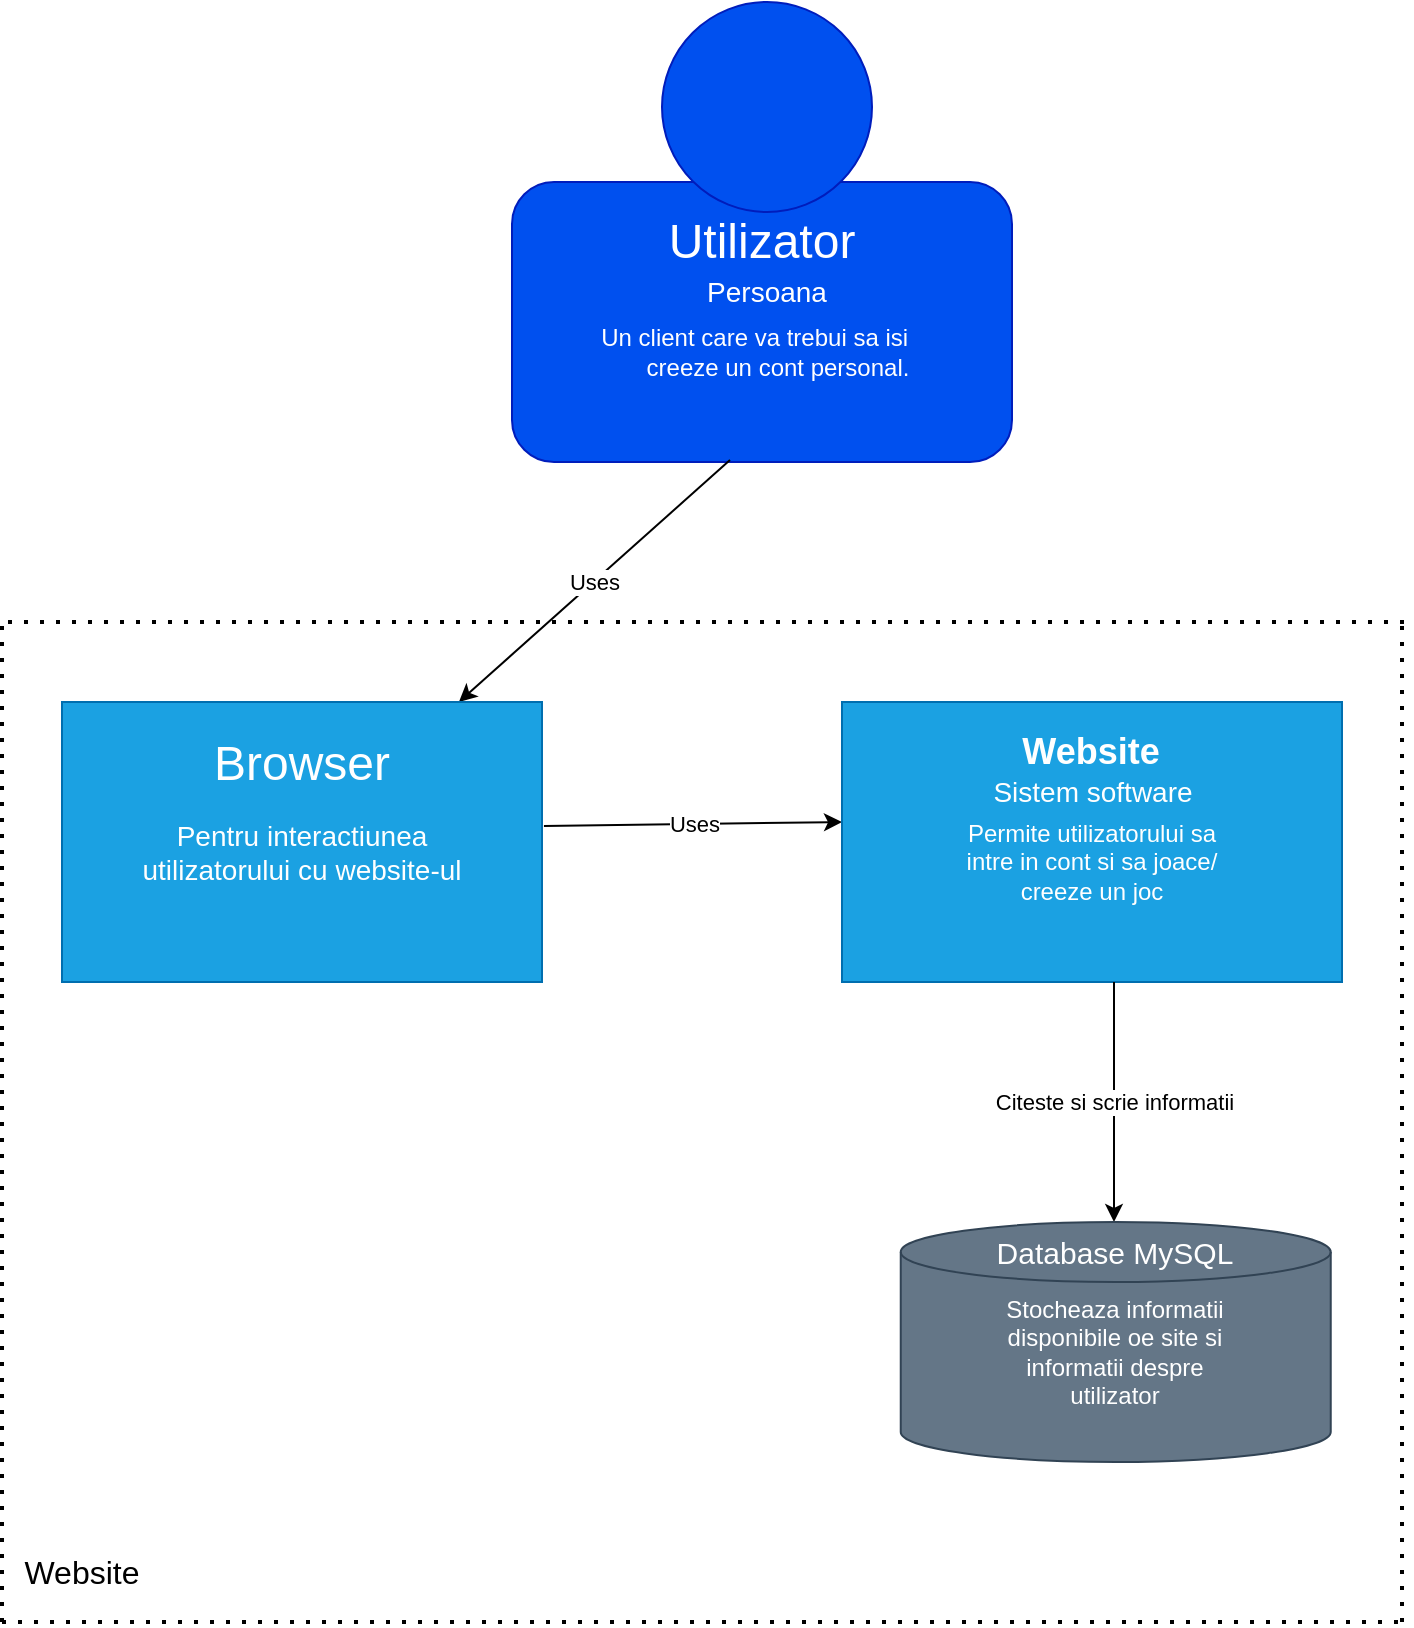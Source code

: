 <mxfile version="21.5.0" type="google">
  <diagram name="Page-1" id="d0AC3dYzAiTQ7TLsGZpV">
    <mxGraphModel grid="1" page="1" gridSize="10" guides="1" tooltips="1" connect="1" arrows="1" fold="1" pageScale="1" pageWidth="827" pageHeight="1169" math="0" shadow="0">
      <root>
        <mxCell id="0" />
        <mxCell id="1" parent="0" />
        <mxCell id="NwPOSqZmB79cVId4hyT0-1" value="" style="rounded=1;whiteSpace=wrap;html=1;fillColor=#0050ef;fontColor=#ffffff;strokeColor=#001DBC;" vertex="1" parent="1">
          <mxGeometry x="315" y="80" width="250" height="140" as="geometry" />
        </mxCell>
        <mxCell id="NwPOSqZmB79cVId4hyT0-2" value="" style="ellipse;whiteSpace=wrap;html=1;aspect=fixed;fillColor=#0050ef;fontColor=#ffffff;strokeColor=#001DBC;" vertex="1" parent="1">
          <mxGeometry x="390" y="-10" width="105" height="105" as="geometry" />
        </mxCell>
        <mxCell id="NwPOSqZmB79cVId4hyT0-3" value="&lt;font color=&quot;#ffffff&quot;&gt;&amp;nbsp;Un client care va trebui sa isi&amp;nbsp; &amp;nbsp; &amp;nbsp; &amp;nbsp; &amp;nbsp;creeze un cont personal.&lt;/font&gt;" style="text;html=1;strokeColor=none;fillColor=none;align=center;verticalAlign=middle;whiteSpace=wrap;rounded=0;" vertex="1" parent="1">
          <mxGeometry x="352.5" y="150" width="180" height="30" as="geometry" />
        </mxCell>
        <mxCell id="NwPOSqZmB79cVId4hyT0-4" value="&lt;font color=&quot;#ffffff&quot; style=&quot;font-size: 14px;&quot;&gt;Persoana&lt;/font&gt;" style="text;html=1;strokeColor=none;fillColor=none;align=center;verticalAlign=middle;whiteSpace=wrap;rounded=0;" vertex="1" parent="1">
          <mxGeometry x="410" y="120" width="65" height="30" as="geometry" />
        </mxCell>
        <mxCell id="NwPOSqZmB79cVId4hyT0-5" value="&lt;font color=&quot;#ffffff&quot; style=&quot;font-size: 24px;&quot;&gt;Utilizator&lt;/font&gt;" style="text;html=1;strokeColor=none;fillColor=none;align=center;verticalAlign=middle;whiteSpace=wrap;rounded=0;" vertex="1" parent="1">
          <mxGeometry x="410" y="95" width="60" height="30" as="geometry" />
        </mxCell>
        <mxCell id="NwPOSqZmB79cVId4hyT0-6" value="" style="endArrow=classic;html=1;rounded=0;exitX=0.436;exitY=0.993;exitDx=0;exitDy=0;exitPerimeter=0;" edge="1" parent="1" source="NwPOSqZmB79cVId4hyT0-1" target="NwPOSqZmB79cVId4hyT0-8">
          <mxGeometry relative="1" as="geometry">
            <mxPoint x="425" y="310" as="sourcePoint" />
            <mxPoint x="260" y="390" as="targetPoint" />
          </mxGeometry>
        </mxCell>
        <mxCell id="NwPOSqZmB79cVId4hyT0-7" value="Uses&lt;br&gt;" style="edgeLabel;resizable=0;html=1;align=center;verticalAlign=middle;" connectable="0" vertex="1" parent="NwPOSqZmB79cVId4hyT0-6">
          <mxGeometry relative="1" as="geometry" />
        </mxCell>
        <mxCell id="NwPOSqZmB79cVId4hyT0-8" value="" style="rounded=0;whiteSpace=wrap;html=1;fillColor=#1ba1e2;strokeColor=#006EAF;fontColor=#ffffff;" vertex="1" parent="1">
          <mxGeometry x="90" y="340" width="240" height="140" as="geometry" />
        </mxCell>
        <mxCell id="NwPOSqZmB79cVId4hyT0-9" value="&lt;font style=&quot;font-size: 24px;&quot; color=&quot;#ffffff&quot;&gt;Browser&lt;br&gt;&lt;br&gt;&lt;/font&gt;" style="text;html=1;strokeColor=none;fillColor=none;align=center;verticalAlign=middle;whiteSpace=wrap;rounded=0;" vertex="1" parent="1">
          <mxGeometry x="180" y="370" width="60" height="30" as="geometry" />
        </mxCell>
        <mxCell id="NwPOSqZmB79cVId4hyT0-13" value="&lt;font style=&quot;font-size: 14px;&quot; color=&quot;#ffffff&quot;&gt;Pentru interactiunea utilizatorului cu website-ul&lt;/font&gt;" style="text;html=1;strokeColor=none;fillColor=none;align=center;verticalAlign=middle;whiteSpace=wrap;rounded=0;" vertex="1" parent="1">
          <mxGeometry x="110" y="400" width="200" height="30" as="geometry" />
        </mxCell>
        <mxCell id="NwPOSqZmB79cVId4hyT0-14" value="" style="endArrow=classic;html=1;rounded=0;exitX=1.004;exitY=0.443;exitDx=0;exitDy=0;exitPerimeter=0;" edge="1" parent="1" source="NwPOSqZmB79cVId4hyT0-8">
          <mxGeometry relative="1" as="geometry">
            <mxPoint x="546" y="349.5" as="sourcePoint" />
            <mxPoint x="480" y="400" as="targetPoint" />
          </mxGeometry>
        </mxCell>
        <mxCell id="NwPOSqZmB79cVId4hyT0-15" value="Uses&lt;br&gt;" style="edgeLabel;resizable=0;html=1;align=center;verticalAlign=middle;" connectable="0" vertex="1" parent="NwPOSqZmB79cVId4hyT0-14">
          <mxGeometry relative="1" as="geometry" />
        </mxCell>
        <mxCell id="NwPOSqZmB79cVId4hyT0-16" value="" style="rounded=0;whiteSpace=wrap;html=1;fillColor=#1ba1e2;fontColor=#ffffff;strokeColor=#006EAF;" vertex="1" parent="1">
          <mxGeometry x="480" y="340" width="250" height="140" as="geometry" />
        </mxCell>
        <mxCell id="NwPOSqZmB79cVId4hyT0-18" value="&lt;font color=&quot;#ffffff&quot;&gt;Permite utilizatorului sa intre in cont si sa joace/ creeze un joc&lt;/font&gt;" style="text;html=1;strokeColor=none;fillColor=none;align=center;verticalAlign=middle;whiteSpace=wrap;rounded=0;" vertex="1" parent="1">
          <mxGeometry x="535" y="400" width="140" height="40" as="geometry" />
        </mxCell>
        <mxCell id="NwPOSqZmB79cVId4hyT0-19" value="&lt;font color=&quot;#ffffff&quot; style=&quot;font-size: 14px;&quot;&gt;Sistem software&lt;/font&gt;" style="text;html=1;strokeColor=none;fillColor=none;align=center;verticalAlign=middle;whiteSpace=wrap;rounded=0;" vertex="1" parent="1">
          <mxGeometry x="546.5" y="370" width="117" height="30" as="geometry" />
        </mxCell>
        <mxCell id="NwPOSqZmB79cVId4hyT0-20" value="&lt;h1 style=&quot;border-color: var(--border-color); text-align: left;&quot;&gt;&lt;font color=&quot;#ffffff&quot; style=&quot;border-color: var(--border-color); font-size: 18px;&quot;&gt;&lt;span style=&quot;white-space: pre;&quot;&gt;&amp;nbsp;&amp;nbsp;&amp;nbsp;&amp;nbsp;&lt;/span&gt;Website&lt;/font&gt;&lt;/h1&gt;&lt;h1 style=&quot;border-color: var(--border-color); text-align: left;&quot;&gt;&lt;br&gt;&lt;/h1&gt;" style="text;html=1;strokeColor=none;fillColor=none;align=center;verticalAlign=middle;whiteSpace=wrap;rounded=0;" vertex="1" parent="1">
          <mxGeometry x="510" y="335" width="169" height="100" as="geometry" />
        </mxCell>
        <mxCell id="NwPOSqZmB79cVId4hyT0-21" value="" style="endArrow=classic;html=1;rounded=0;exitX=0.436;exitY=0.993;exitDx=0;exitDy=0;exitPerimeter=0;" edge="1" parent="1">
          <mxGeometry relative="1" as="geometry">
            <mxPoint x="616" y="480" as="sourcePoint" />
            <mxPoint x="616" y="600" as="targetPoint" />
          </mxGeometry>
        </mxCell>
        <mxCell id="NwPOSqZmB79cVId4hyT0-22" value="Citeste si scrie informatii&lt;br&gt;" style="edgeLabel;resizable=0;html=1;align=center;verticalAlign=middle;" connectable="0" vertex="1" parent="NwPOSqZmB79cVId4hyT0-21">
          <mxGeometry relative="1" as="geometry" />
        </mxCell>
        <mxCell id="NwPOSqZmB79cVId4hyT0-23" value="" style="shape=cylinder3;whiteSpace=wrap;html=1;boundedLbl=1;backgroundOutline=1;size=15;fillColor=#647687;strokeColor=#314354;fontColor=#ffffff;" vertex="1" parent="1">
          <mxGeometry x="509.37" y="600" width="215" height="120" as="geometry" />
        </mxCell>
        <mxCell id="NwPOSqZmB79cVId4hyT0-24" value="&lt;font color=&quot;#ffffff&quot; style=&quot;font-size: 15px;&quot;&gt;Database MySQL&lt;/font&gt;" style="text;html=1;strokeColor=none;fillColor=none;align=center;verticalAlign=middle;whiteSpace=wrap;rounded=0;" vertex="1" parent="1">
          <mxGeometry x="535.25" y="600" width="163.25" height="30" as="geometry" />
        </mxCell>
        <mxCell id="NwPOSqZmB79cVId4hyT0-25" value="&lt;font color=&quot;#ffffff&quot;&gt;Stocheaza informatii disponibile oe site si informatii despre utilizator&lt;/font&gt;" style="text;html=1;strokeColor=none;fillColor=none;align=center;verticalAlign=middle;whiteSpace=wrap;rounded=0;" vertex="1" parent="1">
          <mxGeometry x="550.31" y="650" width="133.12" height="30" as="geometry" />
        </mxCell>
        <mxCell id="NwPOSqZmB79cVId4hyT0-28" value="" style="endArrow=none;dashed=1;html=1;dashPattern=1 3;strokeWidth=2;rounded=0;" edge="1" parent="1">
          <mxGeometry width="50" height="50" relative="1" as="geometry">
            <mxPoint x="63" y="300" as="sourcePoint" />
            <mxPoint x="763" y="300" as="targetPoint" />
          </mxGeometry>
        </mxCell>
        <mxCell id="NwPOSqZmB79cVId4hyT0-29" value="" style="endArrow=none;dashed=1;html=1;dashPattern=1 3;strokeWidth=2;rounded=0;" edge="1" parent="1">
          <mxGeometry width="50" height="50" relative="1" as="geometry">
            <mxPoint x="60" y="800" as="sourcePoint" />
            <mxPoint x="60" y="300" as="targetPoint" />
          </mxGeometry>
        </mxCell>
        <mxCell id="NwPOSqZmB79cVId4hyT0-30" value="" style="endArrow=none;dashed=1;html=1;dashPattern=1 3;strokeWidth=2;rounded=0;" edge="1" parent="1">
          <mxGeometry width="50" height="50" relative="1" as="geometry">
            <mxPoint x="60" y="800" as="sourcePoint" />
            <mxPoint x="760" y="800" as="targetPoint" />
          </mxGeometry>
        </mxCell>
        <mxCell id="NwPOSqZmB79cVId4hyT0-31" value="" style="endArrow=none;dashed=1;html=1;dashPattern=1 3;strokeWidth=2;rounded=0;" edge="1" parent="1">
          <mxGeometry width="50" height="50" relative="1" as="geometry">
            <mxPoint x="760" y="800" as="sourcePoint" />
            <mxPoint x="760" y="300" as="targetPoint" />
          </mxGeometry>
        </mxCell>
        <mxCell id="NwPOSqZmB79cVId4hyT0-33" value="&lt;font style=&quot;font-size: 16px;&quot;&gt;Website&lt;/font&gt;" style="text;html=1;strokeColor=none;fillColor=none;align=center;verticalAlign=middle;whiteSpace=wrap;rounded=0;" vertex="1" parent="1">
          <mxGeometry x="70" y="760" width="60" height="30" as="geometry" />
        </mxCell>
      </root>
    </mxGraphModel>
  </diagram>
</mxfile>
